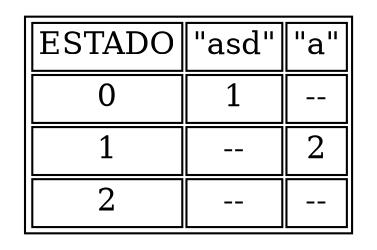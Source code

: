 digraph Grafica{
graph [ratio=fill];
node [label="\N", fontsize=15, shape=plaintext];
graph [bb="0,0,352,154"];arset [label=<
        <TABLE ALIGN="LEFT">
<TR><TD>ESTADO</TD>
<TD>"asd"</TD>
<TD>"a"</TD>
</TR><TR><TD>0</TD>
<TD>1</TD>
<TD>--</TD>
</TR><TR><TD>1</TD>
<TD>--</TD>
<TD>2</TD>
</TR><TR><TD>2</TD>
<TD>--</TD>
<TD>--</TD>
</TR></TABLE>
>,];
}